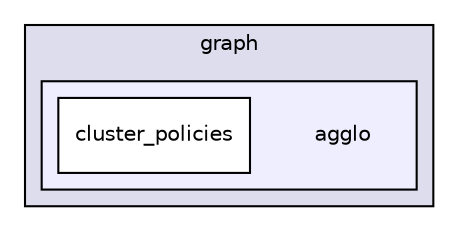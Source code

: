 digraph "/home/tbeier/src/nifty/include/nifty/graph/agglo" {
  compound=true
  node [ fontsize="10", fontname="Helvetica"];
  edge [ labelfontsize="10", labelfontname="Helvetica"];
  subgraph clusterdir_97733e685c53c2f7d0cfad6459fbedee {
    graph [ bgcolor="#ddddee", pencolor="black", label="graph" fontname="Helvetica", fontsize="10", URL="dir_97733e685c53c2f7d0cfad6459fbedee.html"]
  subgraph clusterdir_a0d3a890d62c0b136e801135f88788af {
    graph [ bgcolor="#eeeeff", pencolor="black", label="" URL="dir_a0d3a890d62c0b136e801135f88788af.html"];
    dir_a0d3a890d62c0b136e801135f88788af [shape=plaintext label="agglo"];
    dir_177a9606b2b9643622553b8502439fc0 [shape=box label="cluster_policies" color="black" fillcolor="white" style="filled" URL="dir_177a9606b2b9643622553b8502439fc0.html"];
  }
  }
}
